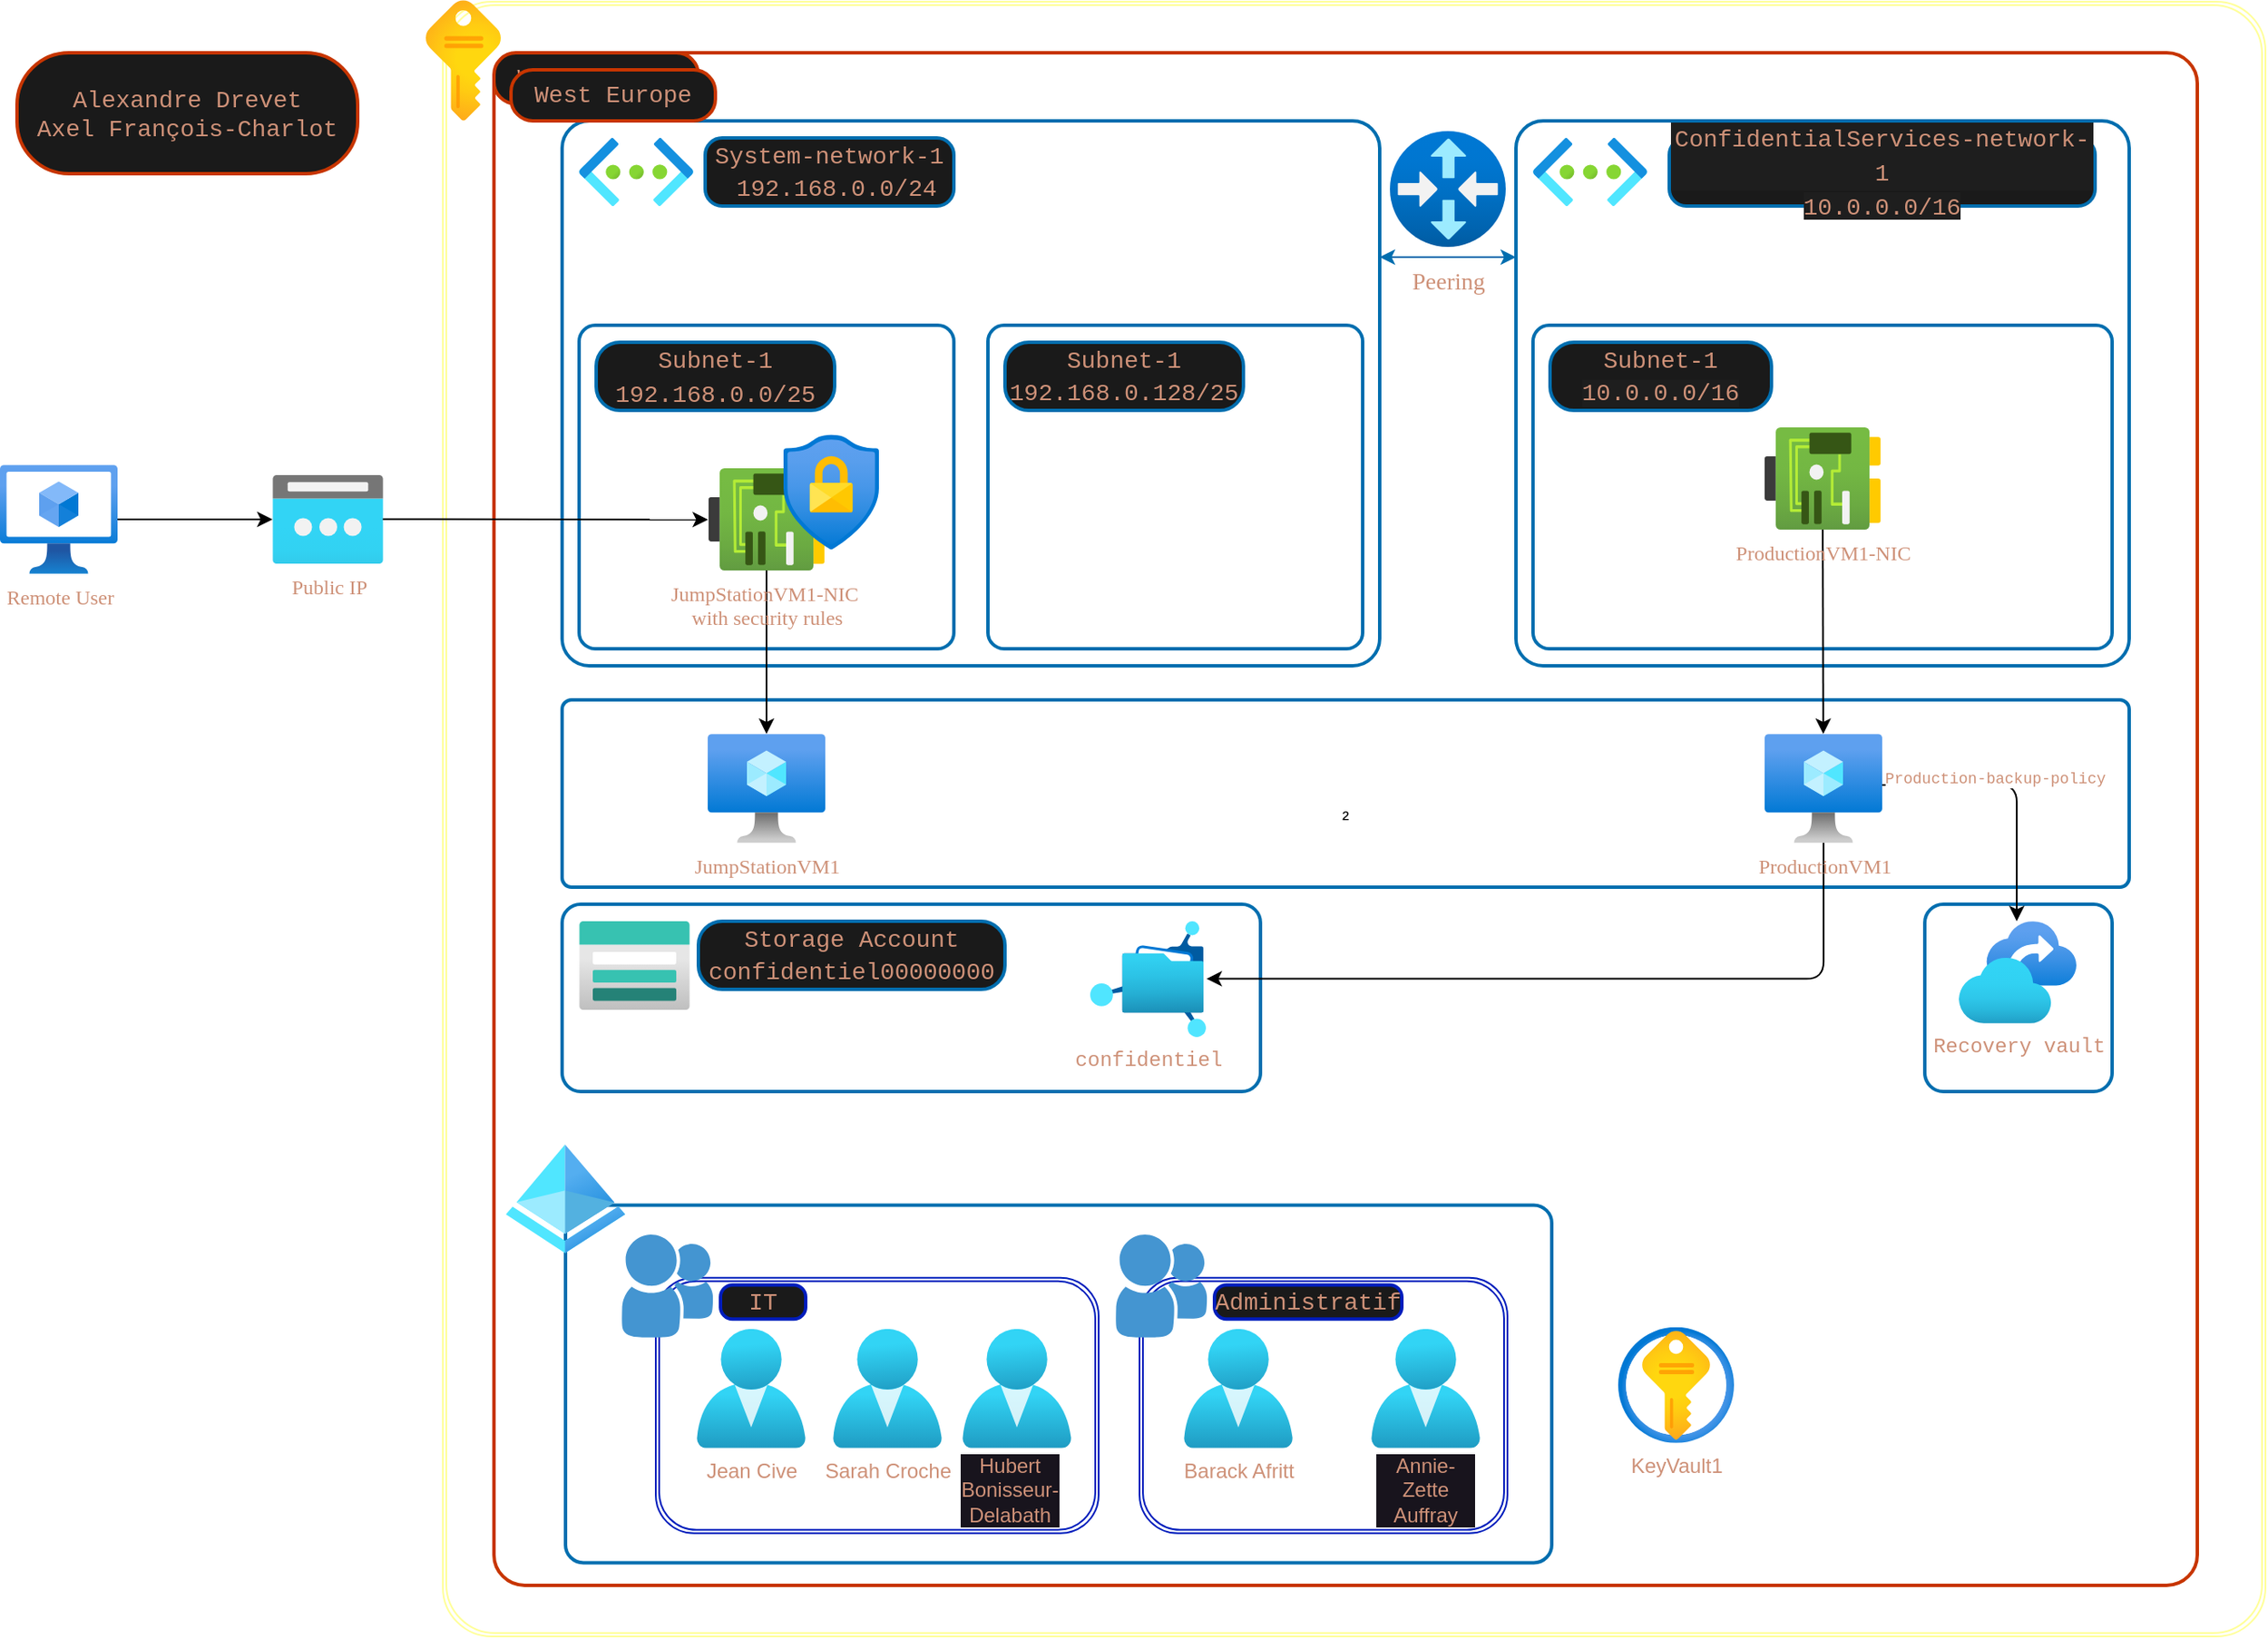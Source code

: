 <mxfile>
    <diagram id="waZzFHGL37r4si0MN0PD" name="Page-1">
        <mxGraphModel dx="2733" dy="821" grid="1" gridSize="10" guides="1" tooltips="1" connect="1" arrows="1" fold="1" page="1" pageScale="1" pageWidth="850" pageHeight="1100" math="0" shadow="0">
            <root>
                <mxCell id="0"/>
                <mxCell id="1" parent="0"/>
                <mxCell id="38" value="" style="shape=ext;double=1;rounded=1;whiteSpace=wrap;html=1;strokeColor=#FFFF99;fontSize=12;fillColor=none;arcSize=3;" parent="1" vertex="1">
                    <mxGeometry x="10" y="10" width="1070" height="960" as="geometry"/>
                </mxCell>
                <mxCell id="4" value="²" style="rounded=1;whiteSpace=wrap;html=1;fillColor=none;fontColor=#000000;strokeColor=#C73500;strokeWidth=2;perimeterSpacing=0;arcSize=2;" parent="1" vertex="1">
                    <mxGeometry x="40" y="40" width="1000" height="900" as="geometry"/>
                </mxCell>
                <mxCell id="91" value="" style="rounded=1;whiteSpace=wrap;html=1;strokeWidth=2;perimeterSpacing=0;arcSize=5;fillColor=none;strokeColor=#006EAF;fontColor=#ffffff;" parent="1" vertex="1">
                    <mxGeometry x="80" y="420" width="920" height="110" as="geometry"/>
                </mxCell>
                <mxCell id="144" value="" style="rounded=1;whiteSpace=wrap;html=1;strokeWidth=2;perimeterSpacing=0;arcSize=10;fillColor=none;strokeColor=#006EAF;fontColor=#ffffff;" parent="1" vertex="1">
                    <mxGeometry x="880" y="540" width="110" height="110" as="geometry"/>
                </mxCell>
                <mxCell id="139" value="" style="rounded=1;whiteSpace=wrap;html=1;strokeWidth=2;perimeterSpacing=0;arcSize=10;fillColor=none;strokeColor=#006EAF;fontColor=#ffffff;" parent="1" vertex="1">
                    <mxGeometry x="80" y="540" width="410" height="110" as="geometry"/>
                </mxCell>
                <mxCell id="117" value="" style="group" parent="1" vertex="1" connectable="0">
                    <mxGeometry x="80" y="80" width="480" height="320" as="geometry"/>
                </mxCell>
                <mxCell id="114" value="" style="group" parent="117" vertex="1" connectable="0">
                    <mxGeometry width="480" height="320" as="geometry"/>
                </mxCell>
                <mxCell id="67" value="" style="group" parent="114" vertex="1" connectable="0">
                    <mxGeometry x="10" y="10" width="220" height="40" as="geometry"/>
                </mxCell>
                <mxCell id="29" value="" style="aspect=fixed;html=1;points=[];align=center;image;fontSize=12;image=img/lib/azure2/networking/Virtual_Networks.svg;rounded=1;strokeWidth=2;fontFamily=Lucida Console;fontColor=#CE9178;fillColor=#1A1A1A;gradientColor=none;" parent="67" vertex="1">
                    <mxGeometry width="67" height="40" as="geometry"/>
                </mxCell>
                <mxCell id="30" value="&lt;div style=&quot;font-family: Consolas, &amp;quot;Courier New&amp;quot;, monospace; font-size: 14px; line-height: 19px;&quot;&gt;&lt;span style=&quot;&quot;&gt;System-network-1&lt;br&gt;&amp;nbsp;&lt;/span&gt;&lt;span style=&quot;&quot;&gt;192.168.0.0/24&lt;/span&gt;&lt;/div&gt;" style="text;html=1;strokeColor=#006EAF;fillColor=#1A1A1A;align=center;verticalAlign=middle;whiteSpace=wrap;rounded=1;strokeWidth=2;fontColor=#CE9178;arcSize=25;labelBackgroundColor=none;" parent="67" vertex="1">
                    <mxGeometry x="74" width="146" height="40" as="geometry"/>
                </mxCell>
                <mxCell id="19" value="" style="rounded=1;whiteSpace=wrap;html=1;strokeWidth=2;perimeterSpacing=0;arcSize=5;fillColor=none;strokeColor=#006EAF;fontColor=#ffffff;" parent="114" vertex="1">
                    <mxGeometry width="480" height="320" as="geometry"/>
                </mxCell>
                <mxCell id="113" value="" style="group" parent="117" vertex="1" connectable="0">
                    <mxGeometry x="10" y="120" width="460" height="190" as="geometry"/>
                </mxCell>
                <mxCell id="115" value="" style="group" parent="113" vertex="1" connectable="0">
                    <mxGeometry width="460" height="190" as="geometry"/>
                </mxCell>
                <mxCell id="111" value="" style="group" parent="115" vertex="1" connectable="0">
                    <mxGeometry x="240" width="220" height="190" as="geometry"/>
                </mxCell>
                <mxCell id="37" value="" style="rounded=1;whiteSpace=wrap;html=1;strokeWidth=2;perimeterSpacing=0;arcSize=5;fillColor=none;strokeColor=#006EAF;fontColor=#ffffff;" parent="111" vertex="1">
                    <mxGeometry width="220" height="190" as="geometry"/>
                </mxCell>
                <mxCell id="70" value="&lt;div style=&quot;font-family: Consolas, &amp;quot;Courier New&amp;quot;, monospace; font-size: 14px; line-height: 19px;&quot;&gt;&lt;span style=&quot;&quot;&gt;Subnet-1&lt;br&gt;&lt;/span&gt;&lt;div style=&quot;color: rgb(212, 212, 212); line-height: 19px;&quot;&gt;&lt;span style=&quot;color: #ce9178;&quot;&gt;192.168.0.128/25&lt;/span&gt;&lt;/div&gt;&lt;/div&gt;" style="text;html=1;strokeColor=#006EAF;fillColor=#1A1A1A;align=center;verticalAlign=middle;whiteSpace=wrap;rounded=1;strokeWidth=2;fontColor=#CE9178;arcSize=35;labelBackgroundColor=none;" parent="111" vertex="1">
                    <mxGeometry x="10" y="10" width="140" height="40" as="geometry"/>
                </mxCell>
                <mxCell id="112" value="" style="group" parent="115" vertex="1" connectable="0">
                    <mxGeometry width="220" height="190" as="geometry"/>
                </mxCell>
                <mxCell id="36" value="" style="rounded=1;whiteSpace=wrap;html=1;strokeWidth=2;perimeterSpacing=0;arcSize=5;fillColor=none;strokeColor=#006EAF;fontColor=#ffffff;" parent="112" vertex="1">
                    <mxGeometry width="220" height="190" as="geometry"/>
                </mxCell>
                <mxCell id="46" value="&lt;div style=&quot;font-size: 14px; line-height: 19px;&quot;&gt;&lt;span style=&quot;font-family: Consolas, &amp;quot;Courier New&amp;quot;, monospace;&quot;&gt;Subnet-1&lt;br&gt;&lt;/span&gt;&lt;div style=&quot;line-height: 19px;&quot;&gt;&lt;font style=&quot;&quot; face=&quot;Consolas, Courier New, monospace&quot;&gt;192.168.0.0/25&lt;/font&gt;&lt;/div&gt;&lt;/div&gt;" style="text;html=1;strokeColor=#006EAF;fillColor=#1A1A1A;align=center;verticalAlign=middle;whiteSpace=wrap;rounded=1;strokeWidth=2;fontColor=#CE9178;arcSize=35;labelBackgroundColor=none;" parent="112" vertex="1">
                    <mxGeometry x="10" y="10" width="140" height="40" as="geometry"/>
                </mxCell>
                <mxCell id="94" value="" style="endArrow=classic;html=1;fontFamily=Lucida Console;fontSize=14;fontColor=#CE9178;exitX=0.5;exitY=1;exitDx=0;exitDy=0;exitPerimeter=0;" parent="1" source="68" target="73" edge="1">
                    <mxGeometry width="50" height="50" relative="1" as="geometry">
                        <mxPoint x="280" y="420" as="sourcePoint"/>
                        <mxPoint x="330" y="370" as="targetPoint"/>
                    </mxGeometry>
                </mxCell>
                <mxCell id="5" value="&lt;font style=&quot;font-size: 14px;&quot;&gt;West Europe&lt;/font&gt;" style="text;strokeColor=#C73500;fillColor=#1A1A1A;align=center;verticalAlign=middle;whiteSpace=wrap;rounded=1;strokeWidth=2;fontColor=#CE9178;gradientColor=none;arcSize=43;labelBackgroundColor=none;fontFamily=Consolas, &quot;Courier New&quot;, monospace;html=1;" parent="1" vertex="1">
                    <mxGeometry x="40" y="40" width="120" height="30" as="geometry"/>
                </mxCell>
                <mxCell id="125" value="" style="group" parent="1" connectable="0" vertex="1">
                    <mxGeometry x="405" y="734" width="230" height="175.4" as="geometry"/>
                </mxCell>
                <mxCell id="33" value="" style="shape=ext;double=1;rounded=1;whiteSpace=wrap;html=1;strokeColor=#001DBC;fontSize=12;fillColor=none;" parent="125" vertex="1">
                    <mxGeometry x="14" y="25.4" width="216" height="150" as="geometry"/>
                </mxCell>
                <mxCell id="15" value="" style="aspect=fixed;html=1;points=[];align=center;image;fontSize=12;image=img/lib/azure2/identity/Users.svg;" parent="125" vertex="1">
                    <mxGeometry x="150" y="55.4" width="64" height="70" as="geometry"/>
                </mxCell>
                <mxCell id="18" value="Barack Afritt" style="aspect=fixed;html=1;points=[];align=center;image;fontSize=12;image=img/lib/azure2/identity/Users.svg;fontColor=#CE9178;" parent="125" vertex="1">
                    <mxGeometry x="40" y="55.4" width="64" height="70" as="geometry"/>
                </mxCell>
                <mxCell id="32" value="" style="shadow=0;dashed=0;html=1;strokeColor=none;fillColor=#4495D1;labelPosition=center;verticalLabelPosition=bottom;verticalAlign=top;align=center;outlineConnect=0;shape=mxgraph.veeam.2d.group;fontSize=12;" parent="125" vertex="1">
                    <mxGeometry width="53.6" height="60.4" as="geometry"/>
                </mxCell>
                <mxCell id="98" value="Annie-Zette Auffray" style="text;html=1;strokeColor=none;fillColor=none;align=center;verticalAlign=middle;whiteSpace=wrap;rounded=0;labelBackgroundColor=#18141D;fontSize=12;fontColor=#CE9178;" parent="125" vertex="1">
                    <mxGeometry x="152" y="135.4" width="60" height="30" as="geometry"/>
                </mxCell>
                <mxCell id="116" value="&lt;div style=&quot;font-family: Consolas, &amp;quot;Courier New&amp;quot;, monospace; font-size: 14px; line-height: 19px;&quot;&gt;&lt;font color=&quot;#ce9178&quot;&gt;Administratif&lt;/font&gt;&lt;/div&gt;" style="text;html=1;strokeColor=#001DBC;fillColor=#1A1A1A;align=center;verticalAlign=middle;whiteSpace=wrap;rounded=1;strokeWidth=2;fontColor=#CE9178;arcSize=35;labelBackgroundColor=none;gradientColor=none;" parent="125" vertex="1">
                    <mxGeometry x="58" y="29.6" width="110" height="20" as="geometry"/>
                </mxCell>
                <mxCell id="21" value="" style="rounded=1;whiteSpace=wrap;html=1;strokeWidth=2;perimeterSpacing=0;arcSize=5;fillColor=none;strokeColor=#006EAF;fontColor=#ffffff;" parent="1" vertex="1">
                    <mxGeometry x="640" y="80" width="360" height="320" as="geometry"/>
                </mxCell>
                <mxCell id="39" value="" style="rounded=1;whiteSpace=wrap;html=1;strokeWidth=2;perimeterSpacing=0;arcSize=5;fillColor=none;strokeColor=#006EAF;fontColor=#ffffff;" parent="1" vertex="1">
                    <mxGeometry x="650" y="200" width="340" height="190" as="geometry"/>
                </mxCell>
                <mxCell id="45" value="" style="aspect=fixed;html=1;points=[];align=center;image;fontSize=12;image=img/lib/azure2/general/Subscriptions.svg;strokeColor=#FFFF99;fillColor=none;" parent="1" vertex="1">
                    <mxGeometry y="9" width="44" height="71" as="geometry"/>
                </mxCell>
                <mxCell id="48" value="&lt;font color=&quot;#ce9178&quot;&gt;KeyVault1&lt;/font&gt;" style="aspect=fixed;html=1;points=[];align=center;image;fontSize=12;image=img/lib/azure2/security/Key_Vaults.svg;strokeColor=#FFFF99;fillColor=none;" parent="1" vertex="1">
                    <mxGeometry x="700" y="788.4" width="68" height="68" as="geometry"/>
                </mxCell>
                <mxCell id="66" value="" style="group;labelBackgroundColor=none;verticalAlign=middle;" parent="1" vertex="1" connectable="0">
                    <mxGeometry x="650" y="90" width="330" height="40" as="geometry"/>
                </mxCell>
                <mxCell id="63" value="" style="aspect=fixed;html=1;points=[];align=center;image;fontSize=12;image=img/lib/azure2/networking/Virtual_Networks.svg;rounded=1;strokeWidth=2;fontFamily=Lucida Console;fontColor=#CE9178;fillColor=#1A1A1A;gradientColor=none;" parent="66" vertex="1">
                    <mxGeometry width="67" height="40" as="geometry"/>
                </mxCell>
                <mxCell id="64" value="&lt;div style=&quot;font-size: 14px; line-height: 19px;&quot;&gt;&lt;div style=&quot;color: rgb(212, 212, 212); background-color: rgb(30, 30, 30); line-height: 19px;&quot;&gt;&lt;span style=&quot;color: rgb(206, 145, 120);&quot;&gt;&lt;font face=&quot;Consolas, Courier New, monospace&quot;&gt;ConfidentialServices-network-1&lt;/font&gt;&lt;/span&gt;&lt;/div&gt;&lt;span style=&quot;background-color: rgb(30, 30, 30);&quot;&gt;&lt;font face=&quot;Consolas, Courier New, monospace&quot;&gt;10.0.0.0/16&lt;/font&gt;&lt;/span&gt;&lt;/div&gt;" style="text;html=1;strokeColor=#006EAF;fillColor=#1A1A1A;align=center;verticalAlign=middle;whiteSpace=wrap;rounded=1;strokeWidth=2;fontColor=#CE9178;arcSize=25;labelBackgroundColor=none;" parent="66" vertex="1">
                    <mxGeometry x="80" width="250" height="40" as="geometry"/>
                </mxCell>
                <mxCell id="104" value="" style="edgeStyle=none;html=1;fontFamily=Lucida Console;fontSize=14;fontColor=#CE9178;startArrow=none;startFill=0;" parent="1" source="69" target="103" edge="1">
                    <mxGeometry relative="1" as="geometry"/>
                </mxCell>
                <mxCell id="69" value="&lt;font&gt;ProductionVM1-NIC&lt;/font&gt;" style="aspect=fixed;html=1;points=[];align=center;image;fontSize=12;image=img/lib/azure2/networking/Network_Interfaces.svg;rounded=1;labelBackgroundColor=none;strokeWidth=2;fontFamily=Lucida Console;fontColor=#CE9178;fillColor=#1A1A1A;gradientColor=none;" parent="1" vertex="1">
                    <mxGeometry x="786" y="260" width="68" height="60" as="geometry"/>
                </mxCell>
                <mxCell id="71" value="&lt;div style=&quot;font-family: Consolas, &amp;quot;Courier New&amp;quot;, monospace; font-size: 14px; line-height: 19px;&quot;&gt;&lt;span style=&quot;&quot;&gt;Subnet-1&lt;br&gt;&lt;/span&gt;&lt;div style=&quot;color: rgb(212, 212, 212); line-height: 19px;&quot;&gt;&lt;span style=&quot;color: rgb(206, 145, 120); background-color: rgb(30, 30, 30);&quot;&gt;10.0.0.0/16&lt;/span&gt;&lt;br&gt;&lt;/div&gt;&lt;/div&gt;" style="text;html=1;strokeColor=#006EAF;fillColor=#1A1A1A;align=center;verticalAlign=middle;whiteSpace=wrap;rounded=1;strokeWidth=2;fontColor=#CE9178;arcSize=35;labelBackgroundColor=none;" parent="1" vertex="1">
                    <mxGeometry x="660" y="210" width="130" height="40" as="geometry"/>
                </mxCell>
                <mxCell id="72" value="Peering" style="edgeStyle=none;html=1;fontFamily=Lucida Console;fontSize=14;fontColor=#CE9178;entryX=0;entryY=0.25;entryDx=0;entryDy=0;startArrow=classic;startFill=1;fillColor=#1ba1e2;strokeColor=#006EAF;labelPosition=center;verticalLabelPosition=bottom;align=center;verticalAlign=top;" parent="1" target="21" edge="1">
                    <mxGeometry relative="1" as="geometry">
                        <mxPoint x="560" y="160" as="sourcePoint"/>
                        <mxPoint x="600" y="160" as="targetPoint"/>
                    </mxGeometry>
                </mxCell>
                <mxCell id="74" value="&lt;span style=&quot;font-weight: normal;&quot;&gt;Public IP&lt;/span&gt;" style="aspect=fixed;html=1;points=[];align=center;image;fontSize=12;image=img/lib/azure2/networking/Public_IP_Addresses.svg;rounded=1;labelBackgroundColor=none;strokeWidth=2;fontFamily=Lucida Console;fontColor=#CE9178;fillColor=#1A1A1A;gradientColor=none;fontStyle=1" parent="1" vertex="1">
                    <mxGeometry x="-90" y="288" width="65" height="52" as="geometry"/>
                </mxCell>
                <mxCell id="101" value="" style="edgeStyle=none;html=1;fontFamily=Lucida Console;fontSize=14;fontColor=#CE9178;startArrow=none;startFill=0;" parent="1" source="100" target="74" edge="1">
                    <mxGeometry relative="1" as="geometry"/>
                </mxCell>
                <mxCell id="100" value="Remote User" style="aspect=fixed;html=1;points=[];align=center;image;fontSize=12;image=img/lib/azure2/compute/Virtual_Machines_Classic.svg;rounded=1;labelBackgroundColor=none;strokeWidth=2;fontFamily=Lucida Console;fontColor=#CE9178;fillColor=#1A1A1A;gradientColor=none;" parent="1" vertex="1">
                    <mxGeometry x="-250" y="282" width="69" height="64" as="geometry"/>
                </mxCell>
                <mxCell id="105" value="" style="aspect=fixed;html=1;points=[];align=center;image;fontSize=12;image=img/lib/azure2/networking/Virtual_Router.svg;rounded=1;labelBackgroundColor=none;strokeWidth=2;fontFamily=Lucida Console;fontColor=#CE9178;fillColor=#1A1A1A;gradientColor=none;" parent="1" vertex="1">
                    <mxGeometry x="566" y="86" width="68" height="68" as="geometry"/>
                </mxCell>
                <mxCell id="108" value="" style="group" parent="1" vertex="1" connectable="0">
                    <mxGeometry x="166" y="264" width="100" height="80" as="geometry"/>
                </mxCell>
                <mxCell id="68" value="JumpStationVM1-NIC&amp;nbsp;&lt;br&gt;with security rules" style="aspect=fixed;html=1;points=[];align=center;image;fontSize=12;image=img/lib/azure2/networking/Network_Interfaces.svg;rounded=1;labelBackgroundColor=none;strokeWidth=2;fontFamily=Lucida Console;fontColor=#CE9178;fillColor=#1A1A1A;gradientColor=none;" parent="108" vertex="1">
                    <mxGeometry y="20" width="68" height="60" as="geometry"/>
                </mxCell>
                <mxCell id="107" value="" style="aspect=fixed;html=1;points=[];align=center;image;fontSize=12;image=img/lib/azure2/security/Conditional_Access.svg;rounded=1;labelBackgroundColor=none;strokeWidth=2;fontFamily=Consolas, &quot;Courier New&quot;, monospace;fontColor=#CE9178;fillColor=#1A1A1A;gradientColor=none;" parent="108" vertex="1">
                    <mxGeometry x="44" width="56.0" height="68" as="geometry"/>
                </mxCell>
                <mxCell id="121" value="" style="endArrow=classic;html=1;fontFamily=Consolas, &quot;Courier New&quot;, monospace;fontSize=14;fontColor=#CE9178;exitX=0.996;exitY=0.498;exitDx=0;exitDy=0;exitPerimeter=0;entryX=-0.005;entryY=0.502;entryDx=0;entryDy=0;entryPerimeter=0;" parent="1" source="74" target="68" edge="1">
                    <mxGeometry width="50" height="50" relative="1" as="geometry">
                        <mxPoint x="-20" y="304" as="sourcePoint"/>
                        <mxPoint x="10" y="410" as="targetPoint"/>
                    </mxGeometry>
                </mxCell>
                <mxCell id="127" value="confidentiel" style="aspect=fixed;html=1;points=[];align=center;image;fontSize=12;image=img/lib/azure2/storage/Azure_Fileshare.svg;rounded=1;labelBackgroundColor=none;strokeColor=#001DBC;strokeWidth=2;fontFamily=Consolas, &quot;Courier New&quot;, monospace;fontColor=#CE9178;fillColor=#1A1A1A;gradientColor=none;" parent="1" vertex="1">
                    <mxGeometry x="390" y="550" width="68" height="68" as="geometry"/>
                </mxCell>
                <mxCell id="130" value="" style="aspect=fixed;html=1;points=[];align=center;image;fontSize=12;image=img/lib/azure2/storage/Storage_Accounts.svg;rounded=1;labelBackgroundColor=none;strokeColor=#001DBC;strokeWidth=2;fontFamily=Consolas, &quot;Courier New&quot;, monospace;fontColor=#CE9178;fillColor=#1A1A1A;gradientColor=none;" parent="1" vertex="1">
                    <mxGeometry x="90" y="550" width="65" height="52" as="geometry"/>
                </mxCell>
                <mxCell id="73" value="JumpStationVM1" style="aspect=fixed;html=1;points=[];align=center;image;fontSize=12;image=img/lib/azure2/compute/Virtual_Machine.svg;rounded=1;labelBackgroundColor=none;strokeWidth=2;fontFamily=Lucida Console;fontColor=#CE9178;fillColor=#1A1A1A;gradientColor=none;" parent="1" vertex="1">
                    <mxGeometry x="165.5" y="440" width="69" height="64" as="geometry"/>
                </mxCell>
                <mxCell id="141" value="&lt;div style=&quot;font-family: Consolas, &amp;quot;Courier New&amp;quot;, monospace; font-size: 14px; line-height: 19px;&quot;&gt;Storage Account&lt;br&gt;&lt;div style=&quot;color: rgb(212, 212, 212); line-height: 19px;&quot;&gt;&lt;span style=&quot;color: #ce9178;&quot;&gt;confidentiel00000000&lt;/span&gt;&lt;/div&gt;&lt;/div&gt;" style="text;html=1;strokeColor=#006EAF;fillColor=#1A1A1A;align=center;verticalAlign=middle;whiteSpace=wrap;rounded=1;strokeWidth=2;fontColor=#CE9178;arcSize=35;labelBackgroundColor=none;" parent="1" vertex="1">
                    <mxGeometry x="160" y="550" width="180" height="40" as="geometry"/>
                </mxCell>
                <mxCell id="142" value="" style="endArrow=classic;html=1;fontFamily=Consolas, &quot;Courier New&quot;, monospace;fontSize=14;fontColor=#CE9178;exitX=0.501;exitY=0.997;exitDx=0;exitDy=0;exitPerimeter=0;entryX=1.005;entryY=0.497;entryDx=0;entryDy=0;entryPerimeter=0;edgeStyle=orthogonalEdgeStyle;" parent="1" source="103" target="127" edge="1">
                    <mxGeometry width="50" height="50" relative="1" as="geometry">
                        <mxPoint x="650" y="680" as="sourcePoint"/>
                        <mxPoint x="700" y="630" as="targetPoint"/>
                    </mxGeometry>
                </mxCell>
                <mxCell id="143" value="" style="group" parent="1" connectable="0" vertex="1">
                    <mxGeometry x="47" y="681" width="615" height="245.7" as="geometry"/>
                </mxCell>
                <mxCell id="140" value="" style="group" parent="143" connectable="0" vertex="1">
                    <mxGeometry width="615" height="245.7" as="geometry"/>
                </mxCell>
                <mxCell id="131" value="" style="rounded=1;whiteSpace=wrap;html=1;strokeWidth=2;perimeterSpacing=0;arcSize=5;fillColor=none;strokeColor=#006EAF;fontColor=#ffffff;" parent="140" vertex="1">
                    <mxGeometry x="35" y="35.7" width="579" height="210" as="geometry"/>
                </mxCell>
                <mxCell id="126" value="" style="aspect=fixed;html=1;points=[];align=center;image;fontSize=12;image=img/lib/azure2/identity/Azure_Active_Directory.svg;labelBackgroundColor=#18141D;strokeColor=#FFFF99;fontColor=#CE9178;fillColor=default;" parent="140" vertex="1">
                    <mxGeometry width="70" height="64" as="geometry"/>
                </mxCell>
                <mxCell id="124" value="" style="group" parent="143" connectable="0" vertex="1">
                    <mxGeometry x="68" y="53" width="280" height="175.4" as="geometry"/>
                </mxCell>
                <mxCell id="28" value="" style="shape=ext;double=1;rounded=1;fontSize=12;fillColor=none;fontColor=#ffffff;strokeColor=#001DBC;whiteSpace=wrap;html=1;" parent="124" vertex="1">
                    <mxGeometry x="20" y="25.4" width="260" height="150" as="geometry"/>
                </mxCell>
                <mxCell id="16" value="Sarah Croche" style="aspect=fixed;html=1;points=[];align=center;image;fontSize=12;image=img/lib/azure2/identity/Users.svg;fontColor=#CE9178;" parent="124" vertex="1">
                    <mxGeometry x="124" y="55.4" width="64" height="70" as="geometry"/>
                </mxCell>
                <mxCell id="17" value="" style="aspect=fixed;html=1;points=[];align=center;image;fontSize=12;image=img/lib/azure2/identity/Users.svg;fontColor=#CE9178;" parent="124" vertex="1">
                    <mxGeometry x="200" y="55.4" width="64" height="70" as="geometry"/>
                </mxCell>
                <mxCell id="31" value="" style="shadow=0;dashed=0;html=1;strokeColor=none;fillColor=#4495D1;labelPosition=center;verticalLabelPosition=bottom;verticalAlign=top;align=center;outlineConnect=0;shape=mxgraph.veeam.2d.group;fontSize=12;" parent="124" vertex="1">
                    <mxGeometry width="53.6" height="60.4" as="geometry"/>
                </mxCell>
                <mxCell id="97" value="Hubert Bonisseur-Delabath" style="text;html=1;strokeColor=none;fillColor=none;align=center;verticalAlign=middle;whiteSpace=wrap;rounded=0;labelBackgroundColor=#18141D;fontSize=12;fontColor=#CE9178;" parent="124" vertex="1">
                    <mxGeometry x="198" y="135.4" width="60" height="30" as="geometry"/>
                </mxCell>
                <mxCell id="109" value="&lt;div style=&quot;font-family: Consolas, &amp;quot;Courier New&amp;quot;, monospace; font-size: 14px; line-height: 19px;&quot;&gt;&lt;font color=&quot;#ce9178&quot;&gt;IT&lt;/font&gt;&lt;/div&gt;" style="text;html=1;strokeColor=#001DBC;fillColor=#1A1A1A;align=center;verticalAlign=middle;whiteSpace=wrap;rounded=1;strokeWidth=2;fontColor=#CE9178;arcSize=35;labelBackgroundColor=none;" parent="124" vertex="1">
                    <mxGeometry x="58" y="29.6" width="50" height="20" as="geometry"/>
                </mxCell>
                <mxCell id="147" value="Jean Cive" style="aspect=fixed;html=1;points=[];align=center;image;fontSize=12;image=img/lib/azure2/identity/Users.svg;fontColor=#CE9178;" parent="124" vertex="1">
                    <mxGeometry x="44" y="55.4" width="64" height="70" as="geometry"/>
                </mxCell>
                <mxCell id="133" value="Recovery vault" style="aspect=fixed;html=1;points=[];align=center;image;fontSize=12;image=img/lib/azure2/migrate/Recovery_Services_Vaults.svg;rounded=1;labelBackgroundColor=none;strokeColor=#001DBC;strokeWidth=2;fontFamily=Consolas, &quot;Courier New&quot;, monospace;fontColor=#CE9178;fillColor=#1A1A1A;gradientColor=none;" parent="1" vertex="1">
                    <mxGeometry x="900" y="550" width="69" height="60" as="geometry"/>
                </mxCell>
                <mxCell id="146" value="" style="endArrow=classic;html=1;fontFamily=Consolas, &quot;Courier New&quot;, monospace;fontSize=14;fontColor=#CE9178;edgeStyle=orthogonalEdgeStyle;" parent="1" source="103" target="133" edge="1">
                    <mxGeometry width="50" height="50" relative="1" as="geometry">
                        <mxPoint x="780" y="610" as="sourcePoint"/>
                        <mxPoint x="830" y="560" as="targetPoint"/>
                        <Array as="points">
                            <mxPoint x="934" y="470"/>
                        </Array>
                    </mxGeometry>
                </mxCell>
                <mxCell id="149" value="&lt;font color=&quot;#ce9178&quot; face=&quot;Consolas, Courier New, monospace&quot; style=&quot;font-size: 9px;&quot;&gt;Production-backup-policy&lt;/font&gt;" style="edgeLabel;html=1;align=center;verticalAlign=middle;resizable=0;points=[];fontSize=9;" parent="146" vertex="1" connectable="0">
                    <mxGeometry x="-0.167" y="4" relative="1" as="geometry">
                        <mxPoint as="offset"/>
                    </mxGeometry>
                </mxCell>
                <mxCell id="103" value="ProductionVM1" style="aspect=fixed;html=1;points=[];align=center;image;fontSize=12;image=img/lib/azure2/compute/Virtual_Machine.svg;rounded=1;labelBackgroundColor=none;strokeWidth=2;fontFamily=Lucida Console;fontColor=#CE9178;fillColor=#1A1A1A;gradientColor=none;" parent="1" vertex="1">
                    <mxGeometry x="786" y="440" width="69" height="64" as="geometry"/>
                </mxCell>
                <mxCell id="150" value="&lt;font style=&quot;font-size: 14px;&quot;&gt;West Europe&lt;/font&gt;" style="text;strokeColor=#C73500;fillColor=#1A1A1A;align=center;verticalAlign=middle;whiteSpace=wrap;rounded=1;strokeWidth=2;fontColor=#CE9178;gradientColor=none;arcSize=43;labelBackgroundColor=none;fontFamily=Consolas, &quot;Courier New&quot;, monospace;html=1;" vertex="1" parent="1">
                    <mxGeometry x="50" y="50" width="120" height="30" as="geometry"/>
                </mxCell>
                <mxCell id="151" value="&lt;span style=&quot;font-size: 14px;&quot;&gt;Alexandre Drevet&lt;br&gt;Axel François-Charlot&lt;br&gt;&lt;/span&gt;" style="text;strokeColor=#C73500;fillColor=#1A1A1A;align=center;verticalAlign=middle;whiteSpace=wrap;rounded=1;strokeWidth=2;fontColor=#CE9178;gradientColor=none;arcSize=43;labelBackgroundColor=none;fontFamily=Consolas, &quot;Courier New&quot;, monospace;html=1;" vertex="1" parent="1">
                    <mxGeometry x="-240" y="40" width="200" height="71" as="geometry"/>
                </mxCell>
            </root>
        </mxGraphModel>
    </diagram>
</mxfile>